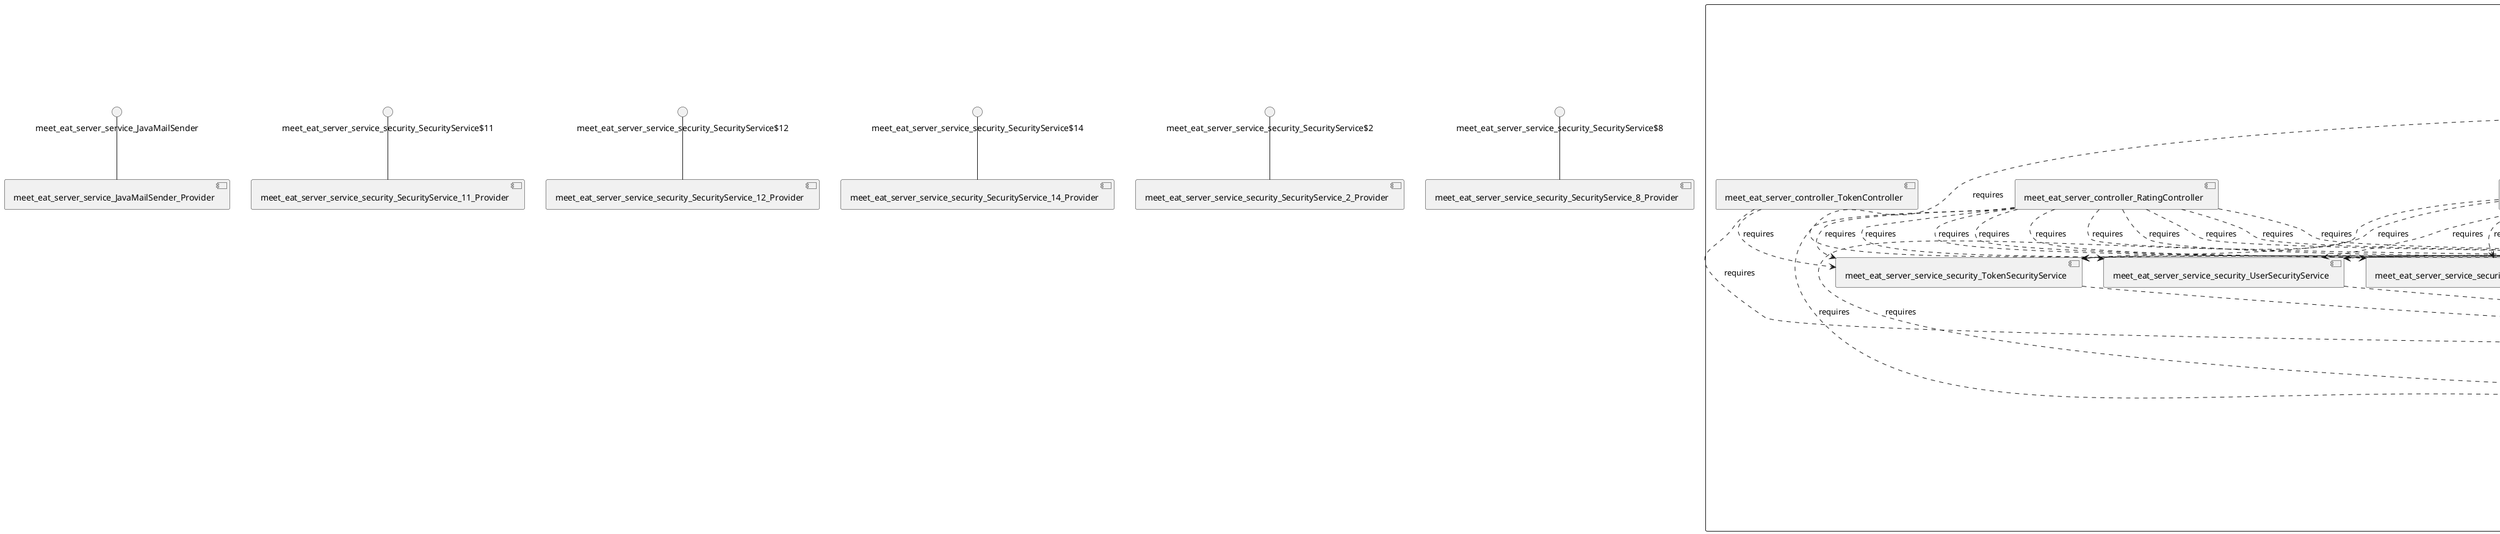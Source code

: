 @startuml
skinparam fixCircleLabelOverlapping true
skinparam componentStyle uml2
component "meet_eat_server\n\n\n\n\n\n" {
[meet_eat_server_service_UserService]
[meet_eat_server_controller_UserController]
[meet_eat_server_repository_OfferRepository]
[meet_eat_server_repository_ReportRepository]
[meet_eat_server_service_TagService]
[meet_eat_server_controller_TagController]
[meet_eat_server_controller_TokenController]
[meet_eat_server_service_ParticipationService]
[meet_eat_server_repository_RatingRepository]
[meet_eat_server_repository_ParticipationRepository]
[meet_eat_server_service_security_ParticipationSecurityService]
[meet_eat_server_service_security_ReportSecurityService]
[meet_eat_server_service_security_TokenSecurityService]
[meet_eat_server_service_EmailService]
[meet_eat_server_service_RatingService]
[meet_eat_server_service_security_RatingSecurityService]
[meet_eat_server_repository_BookmarkRepository]
[meet_eat_server_service_BookmarkService]
[meet_eat_server_service_security_TagSecurityService]
[meet_eat_server_controller_SubscriptionController]
[meet_eat_server_controller_ParticipationController]
[meet_eat_server_service_TokenService]
[meet_eat_server_service_OfferService]
[meet_eat_server_controller_BookmarkController]
[meet_eat_server_service_SubscriptionService]
[meet_eat_server_controller_OfferController]
[meet_eat_server_repository_SubscriptionRepository]
[meet_eat_server_service_security_UserSecurityService]
[meet_eat_server_controller_RatingController]
[meet_eat_server_controller_ReportController]
[meet_eat_server_service_security_OfferSecurityService]
[meet_eat_server_repository_TokenRepository]
[meet_eat_server_repository_TagRepository]
[meet_eat_server_service_security_SubscriptionSecurityService]
[meet_eat_server_service_security_BookmarkSecurityService]
[meet_eat_server_service_ReportService]
[meet_eat_server_repository_UserRepository]
[meet_eat_server_controller_BookmarkController]..>[meet_eat_server_service_security_OfferSecurityService] : requires
[meet_eat_server_controller_OfferController]..>[meet_eat_server_service_security_OfferSecurityService] : requires
[meet_eat_server_controller_ParticipationController]..>[meet_eat_server_service_security_TagSecurityService] : requires
[meet_eat_server_controller_RatingController]..>[meet_eat_server_service_security_SubscriptionSecurityService] : requires
[meet_eat_server_service_security_OfferSecurityService]..>[meet_eat_server_service_TokenService] : requires
[meet_eat_server_service_UserService]..>[meet_eat_server_service_EmailService] : requires
[meet_eat_server_service_SubscriptionService]..>[meet_eat_server_repository_SubscriptionRepository] : requires
[meet_eat_server_controller_ParticipationController]..>[meet_eat_server_service_security_ParticipationSecurityService] : requires
[meet_eat_server_controller_RatingController]..>[meet_eat_server_service_security_BookmarkSecurityService] : requires
[meet_eat_server_controller_ParticipationController]..>[meet_eat_server_service_security_UserSecurityService] : requires
[meet_eat_server_controller_RatingController]..>[meet_eat_server_service_security_UserSecurityService] : requires
[meet_eat_server_controller_ParticipationController]..>[meet_eat_server_service_security_BookmarkSecurityService] : requires
[meet_eat_server_controller_SubscriptionController]..>[meet_eat_server_service_security_ParticipationSecurityService] : requires
[meet_eat_server_service_security_RatingSecurityService]..>[meet_eat_server_service_TokenService] : requires
[meet_eat_server_controller_SubscriptionController]..>[meet_eat_server_service_security_SubscriptionSecurityService] : requires
[meet_eat_server_controller_ReportController]..>[meet_eat_server_service_security_TokenSecurityService] : requires
[meet_eat_server_service_security_TagSecurityService]..>[meet_eat_server_service_TokenService] : requires
[meet_eat_server_controller_ReportController]..>[meet_eat_server_service_ReportService] : requires
[meet_eat_server_controller_RatingController]..>[meet_eat_server_service_security_TagSecurityService] : requires
[meet_eat_server_controller_BookmarkController]..>[meet_eat_server_service_security_RatingSecurityService] : requires
[meet_eat_server_controller_SubscriptionController]..>[meet_eat_server_service_SubscriptionService] : requires
[meet_eat_server_service_security_UserSecurityService]..>[meet_eat_server_service_TokenService] : requires
[meet_eat_server_controller_SubscriptionController]..>[meet_eat_server_service_security_TagSecurityService] : requires
[meet_eat_server_controller_BookmarkController]..>[meet_eat_server_service_BookmarkService] : requires
[meet_eat_server_service_SubscriptionService]..>[meet_eat_server_service_UserService] : requires
[meet_eat_server_service_OfferService]..>[meet_eat_server_service_RatingService] : requires
[meet_eat_server_service_OfferService]..>[meet_eat_server_service_ParticipationService] : requires
[meet_eat_server_service_OfferService]..>[meet_eat_server_service_UserService] : requires
[meet_eat_server_service_TokenService]..>[meet_eat_server_repository_TokenRepository] : requires
[meet_eat_server_service_BookmarkService]..>[meet_eat_server_repository_BookmarkRepository] : requires
[meet_eat_server_service_OfferService]..>[meet_eat_server_service_BookmarkService] : requires
[meet_eat_server_controller_TokenController]..>[meet_eat_server_service_security_TokenSecurityService] : requires
[meet_eat_server_controller_BookmarkController]..>[meet_eat_server_service_security_TagSecurityService] : requires
[meet_eat_server_controller_ParticipationController]..>[meet_eat_server_service_security_OfferSecurityService] : requires
[meet_eat_server_controller_ParticipationController]..>[meet_eat_server_service_security_ReportSecurityService] : requires
[meet_eat_server_controller_ReportController]..>[meet_eat_server_service_security_ReportSecurityService] : requires
[meet_eat_server_service_UserService]..>[meet_eat_server_service_BookmarkService] : requires
[meet_eat_server_controller_ReportController]..>[meet_eat_server_service_security_OfferSecurityService] : requires
[meet_eat_server_controller_TagController]..>[meet_eat_server_service_TagService] : requires
[meet_eat_server_service_security_TokenSecurityService]..>[meet_eat_server_service_TokenService] : requires
[meet_eat_server_controller_ParticipationController]..>[meet_eat_server_service_security_ParticipationSecurityService] : requires
[meet_eat_server_controller_ReportController]..>[meet_eat_server_service_security_SubscriptionSecurityService] : requires
[meet_eat_server_controller_ReportController]..>[meet_eat_server_service_security_BookmarkSecurityService] : requires
[meet_eat_server_service_OfferService]..>[meet_eat_server_service_ReportService] : requires
[meet_eat_server_controller_RatingController]..>[meet_eat_server_service_security_ParticipationSecurityService] : requires
[meet_eat_server_controller_BookmarkController]..>[meet_eat_server_service_security_ParticipationSecurityService] : requires
[meet_eat_server_service_BookmarkService]..>[meet_eat_server_service_UserService] : requires
[meet_eat_server_controller_ParticipationController]..>[meet_eat_server_service_security_SubscriptionSecurityService] : requires
[meet_eat_server_controller_ReportController]..>[meet_eat_server_service_security_ParticipationSecurityService] : requires
[meet_eat_server_controller_ReportController]..>[meet_eat_server_service_security_ParticipationSecurityService] : requires
[meet_eat_server_controller_RatingController]..>[meet_eat_server_service_security_RatingSecurityService] : requires
[meet_eat_server_service_TokenService]..>[meet_eat_server_service_UserService] : requires
[meet_eat_server_service_ReportService]..>[meet_eat_server_repository_ReportRepository] : requires
[meet_eat_server_controller_SubscriptionController]..>[meet_eat_server_service_security_OfferSecurityService] : requires
[meet_eat_server_controller_ReportController]..>[meet_eat_server_service_security_UserSecurityService] : requires
[meet_eat_server_service_UserService]..>[meet_eat_server_service_OfferService] : requires
[meet_eat_server_service_ParticipationService]..>[meet_eat_server_service_OfferService] : requires
[meet_eat_server_controller_SubscriptionController]..>[meet_eat_server_service_security_ReportSecurityService] : requires
[meet_eat_server_controller_BookmarkController]..>[meet_eat_server_service_security_TokenSecurityService] : requires
[meet_eat_server_controller_RatingController]..>[meet_eat_server_service_security_ReportSecurityService] : requires
[meet_eat_server_service_TagService]..>[meet_eat_server_repository_TagRepository] : requires
[meet_eat_server_service_UserService]..>[meet_eat_server_service_SubscriptionService] : requires
[meet_eat_server_service_RatingService]..>[meet_eat_server_service_UserService] : requires
[meet_eat_server_service_UserService]..>[meet_eat_server_service_ParticipationService] : requires
[meet_eat_server_controller_ParticipationController]..>[meet_eat_server_service_security_TokenSecurityService] : requires
[meet_eat_server_controller_RatingController]..>[meet_eat_server_service_RatingService] : requires
[meet_eat_server_controller_SubscriptionController]..>[meet_eat_server_service_security_ParticipationSecurityService] : requires
[meet_eat_server_controller_RatingController]..>[meet_eat_server_service_security_TokenSecurityService] : requires
[meet_eat_server_controller_TagController]..>[meet_eat_server_service_security_TagSecurityService] : requires
[meet_eat_server_controller_ReportController]..>[meet_eat_server_service_security_TagSecurityService] : requires
[meet_eat_server_service_UserService]..>[meet_eat_server_repository_UserRepository] : requires
[meet_eat_server_service_UserService]..>[meet_eat_server_service_ReportService] : requires
[meet_eat_server_service_security_ReportSecurityService]..>[meet_eat_server_service_TokenService] : requires
[meet_eat_server_controller_SubscriptionController]..>[meet_eat_server_service_security_UserSecurityService] : requires
[meet_eat_server_service_security_BookmarkSecurityService]..>[meet_eat_server_service_TokenService] : requires
[meet_eat_server_controller_BookmarkController]..>[meet_eat_server_service_security_UserSecurityService] : requires
[meet_eat_server_controller_UserController]..>[meet_eat_server_service_security_UserSecurityService] : requires
[meet_eat_server_controller_BookmarkController]..>[meet_eat_server_service_security_BookmarkSecurityService] : requires
[meet_eat_server_service_ParticipationService]..>[meet_eat_server_repository_ParticipationRepository] : requires
[meet_eat_server_controller_SubscriptionController]..>[meet_eat_server_service_security_BookmarkSecurityService] : requires
[meet_eat_server_service_UserService]..>[meet_eat_server_service_TokenService] : requires
[meet_eat_server_controller_RatingController]..>[meet_eat_server_service_security_OfferSecurityService] : requires
[meet_eat_server_controller_BookmarkController]..>[meet_eat_server_service_security_SubscriptionSecurityService] : requires
[meet_eat_server_controller_BookmarkController]..>[meet_eat_server_service_security_ParticipationSecurityService] : requires
[meet_eat_server_controller_OfferController]..>[meet_eat_server_service_OfferService] : requires
[meet_eat_server_service_OfferService]..>[meet_eat_server_service_SubscriptionService] : requires
[meet_eat_server_controller_SubscriptionController]..>[meet_eat_server_service_security_RatingSecurityService] : requires
[meet_eat_server_service_UserService]..>[meet_eat_server_service_RatingService] : requires
[meet_eat_server_controller_ReportController]..>[meet_eat_server_service_security_RatingSecurityService] : requires
[meet_eat_server_service_security_ParticipationSecurityService]..>[meet_eat_server_service_TokenService] : requires
[meet_eat_server_service_security_SubscriptionSecurityService]..>[meet_eat_server_service_TokenService] : requires
[meet_eat_server_controller_ParticipationController]..>[meet_eat_server_service_security_RatingSecurityService] : requires
[meet_eat_server_controller_BookmarkController]..>[meet_eat_server_service_security_ReportSecurityService] : requires
[meet_eat_server_controller_ParticipationController]..>[meet_eat_server_service_ParticipationService] : requires
[meet_eat_server_controller_RatingController]..>[meet_eat_server_service_security_ParticipationSecurityService] : requires
[meet_eat_server_service_RatingService]..>[meet_eat_server_repository_RatingRepository] : requires
[meet_eat_server_controller_TokenController]..>[meet_eat_server_service_TokenService] : requires
[meet_eat_server_controller_UserController]..>[meet_eat_server_service_UserService] : requires
[meet_eat_server_controller_SubscriptionController]..>[meet_eat_server_service_security_TokenSecurityService] : requires
[meet_eat_server_service_OfferService]..>[meet_eat_server_repository_OfferRepository] : requires
}
interface "meet_eat_server_service_JavaMailSender" as interface.meet_eat_server_service_JavaMailSender
interface.meet_eat_server_service_JavaMailSender--[meet_eat_server_service_JavaMailSender_Provider]
interface "meet_eat_server_service_security_SecurityService$11" as interface.meet_eat_server_service_security_SecurityService_11
interface.meet_eat_server_service_security_SecurityService_11--[meet_eat_server_service_security_SecurityService_11_Provider]
interface "meet_eat_server_service_security_SecurityService$12" as interface.meet_eat_server_service_security_SecurityService_12
interface.meet_eat_server_service_security_SecurityService_12--[meet_eat_server_service_security_SecurityService_12_Provider]
interface "meet_eat_server_service_security_SecurityService$14" as interface.meet_eat_server_service_security_SecurityService_14
interface.meet_eat_server_service_security_SecurityService_14--[meet_eat_server_service_security_SecurityService_14_Provider]
interface "meet_eat_server_service_security_SecurityService$2" as interface.meet_eat_server_service_security_SecurityService_2
interface.meet_eat_server_service_security_SecurityService_2--[meet_eat_server_service_security_SecurityService_2_Provider]
interface "meet_eat_server_service_security_SecurityService$8" as interface.meet_eat_server_service_security_SecurityService_8
interface.meet_eat_server_service_security_SecurityService_8--[meet_eat_server_service_security_SecurityService_8_Provider]

@enduml
